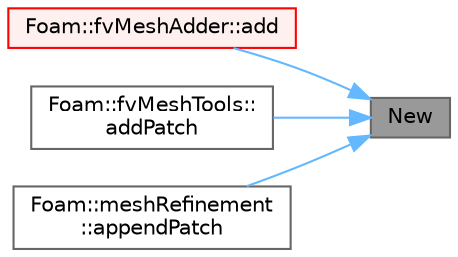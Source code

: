 digraph "New"
{
 // LATEX_PDF_SIZE
  bgcolor="transparent";
  edge [fontname=Helvetica,fontsize=10,labelfontname=Helvetica,labelfontsize=10];
  node [fontname=Helvetica,fontsize=10,shape=box,height=0.2,width=0.4];
  rankdir="RL";
  Node1 [id="Node000001",label="New",height=0.2,width=0.4,color="gray40", fillcolor="grey60", style="filled", fontcolor="black",tooltip=" "];
  Node1 -> Node2 [id="edge1_Node000001_Node000002",dir="back",color="steelblue1",style="solid",tooltip=" "];
  Node2 [id="Node000002",label="Foam::fvMeshAdder::add",height=0.2,width=0.4,color="red", fillcolor="#FFF0F0", style="filled",URL="$classFoam_1_1fvMeshAdder.html#ab168ae65a9479b6bd6ab6637d474d1fb",tooltip=" "];
  Node1 -> Node4 [id="edge2_Node000001_Node000004",dir="back",color="steelblue1",style="solid",tooltip=" "];
  Node4 [id="Node000004",label="Foam::fvMeshTools::\laddPatch",height=0.2,width=0.4,color="grey40", fillcolor="white", style="filled",URL="$classFoam_1_1fvMeshTools.html#a590f160ae7ad17fa6394045ac077b9bf",tooltip=" "];
  Node1 -> Node5 [id="edge3_Node000001_Node000005",dir="back",color="steelblue1",style="solid",tooltip=" "];
  Node5 [id="Node000005",label="Foam::meshRefinement\l::appendPatch",height=0.2,width=0.4,color="grey40", fillcolor="white", style="filled",URL="$classFoam_1_1meshRefinement.html#aed2a5a12ca106976301dd2d80efcb85a",tooltip=" "];
}
